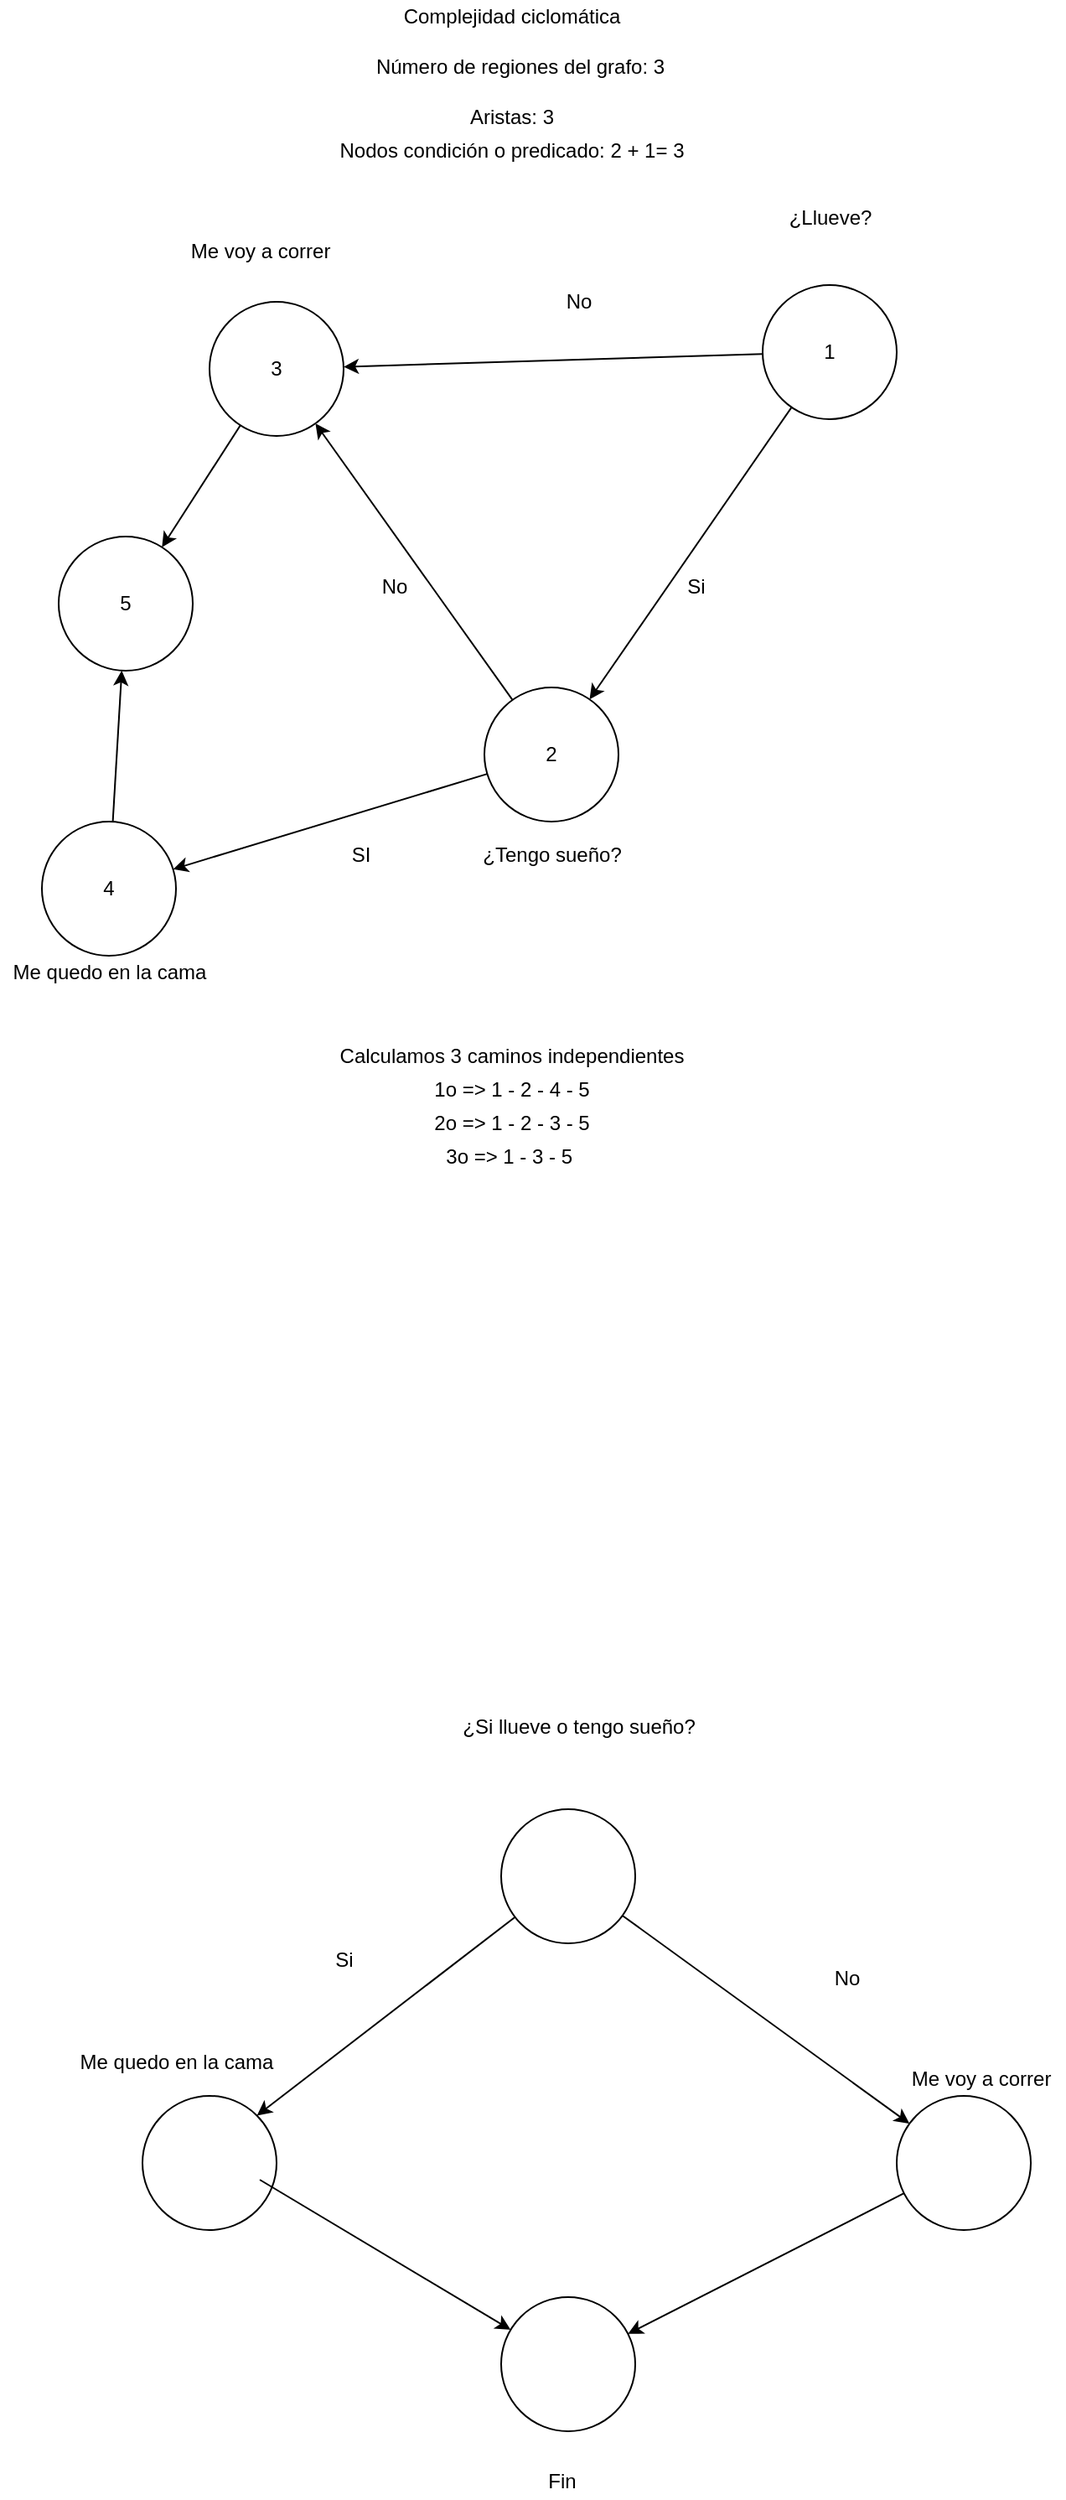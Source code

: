<mxfile version="17.4.1" type="device"><diagram id="JryL8hCJA5hgEnZxCiWO" name="Page-1"><mxGraphModel dx="1102" dy="614" grid="1" gridSize="10" guides="1" tooltips="1" connect="1" arrows="1" fold="1" page="1" pageScale="1" pageWidth="827" pageHeight="1169" math="0" shadow="0"><root><mxCell id="0"/><mxCell id="1" parent="0"/><mxCell id="53jeV2JgA2ZKUrop2aoV-1" value="2" style="ellipse;whiteSpace=wrap;html=1;aspect=fixed;" vertex="1" parent="1"><mxGeometry x="334" y="420" width="80" height="80" as="geometry"/></mxCell><mxCell id="53jeV2JgA2ZKUrop2aoV-2" value="1" style="ellipse;whiteSpace=wrap;html=1;aspect=fixed;" vertex="1" parent="1"><mxGeometry x="500" y="180" width="80" height="80" as="geometry"/></mxCell><mxCell id="53jeV2JgA2ZKUrop2aoV-3" value="3" style="ellipse;whiteSpace=wrap;html=1;aspect=fixed;" vertex="1" parent="1"><mxGeometry x="170" y="190" width="80" height="80" as="geometry"/></mxCell><mxCell id="53jeV2JgA2ZKUrop2aoV-5" value="¿Llueve?" style="text;html=1;align=center;verticalAlign=middle;resizable=0;points=[];autosize=1;strokeColor=none;fillColor=none;" vertex="1" parent="1"><mxGeometry x="510" y="130" width="60" height="20" as="geometry"/></mxCell><mxCell id="53jeV2JgA2ZKUrop2aoV-9" value="" style="endArrow=classic;html=1;rounded=0;" edge="1" parent="1" source="53jeV2JgA2ZKUrop2aoV-2" target="53jeV2JgA2ZKUrop2aoV-1"><mxGeometry width="50" height="50" relative="1" as="geometry"><mxPoint x="540" y="310" as="sourcePoint"/><mxPoint x="540" y="330.711" as="targetPoint"/></mxGeometry></mxCell><mxCell id="53jeV2JgA2ZKUrop2aoV-10" value="4" style="ellipse;whiteSpace=wrap;html=1;aspect=fixed;" vertex="1" parent="1"><mxGeometry x="70" y="500" width="80" height="80" as="geometry"/></mxCell><mxCell id="53jeV2JgA2ZKUrop2aoV-12" value="" style="endArrow=classic;html=1;rounded=0;" edge="1" parent="1" source="53jeV2JgA2ZKUrop2aoV-2" target="53jeV2JgA2ZKUrop2aoV-3"><mxGeometry width="50" height="50" relative="1" as="geometry"><mxPoint x="429.289" y="270" as="sourcePoint"/><mxPoint x="429.289" y="220" as="targetPoint"/></mxGeometry></mxCell><mxCell id="53jeV2JgA2ZKUrop2aoV-13" value="Si" style="text;html=1;align=center;verticalAlign=middle;resizable=0;points=[];autosize=1;strokeColor=none;fillColor=none;" vertex="1" parent="1"><mxGeometry x="445" y="350" width="30" height="20" as="geometry"/></mxCell><mxCell id="53jeV2JgA2ZKUrop2aoV-14" value="No" style="text;html=1;align=center;verticalAlign=middle;resizable=0;points=[];autosize=1;strokeColor=none;fillColor=none;" vertex="1" parent="1"><mxGeometry x="375" y="180" width="30" height="20" as="geometry"/></mxCell><mxCell id="53jeV2JgA2ZKUrop2aoV-15" value="¿Tengo sueño?" style="text;html=1;align=center;verticalAlign=middle;resizable=0;points=[];autosize=1;strokeColor=none;fillColor=none;" vertex="1" parent="1"><mxGeometry x="324" y="510" width="100" height="20" as="geometry"/></mxCell><mxCell id="53jeV2JgA2ZKUrop2aoV-19" value="" style="endArrow=classic;html=1;rounded=0;" edge="1" parent="1" source="53jeV2JgA2ZKUrop2aoV-1" target="53jeV2JgA2ZKUrop2aoV-10"><mxGeometry width="50" height="50" relative="1" as="geometry"><mxPoint x="263.289" y="510" as="sourcePoint"/><mxPoint x="263.289" y="460" as="targetPoint"/></mxGeometry></mxCell><mxCell id="53jeV2JgA2ZKUrop2aoV-20" value="" style="endArrow=classic;html=1;rounded=0;" edge="1" parent="1" source="53jeV2JgA2ZKUrop2aoV-1" target="53jeV2JgA2ZKUrop2aoV-3"><mxGeometry width="50" height="50" relative="1" as="geometry"><mxPoint x="374" y="399.289" as="sourcePoint"/><mxPoint x="374" y="349.289" as="targetPoint"/></mxGeometry></mxCell><mxCell id="53jeV2JgA2ZKUrop2aoV-22" value="No" style="text;html=1;align=center;verticalAlign=middle;resizable=0;points=[];autosize=1;strokeColor=none;fillColor=none;" vertex="1" parent="1"><mxGeometry x="265" y="350" width="30" height="20" as="geometry"/></mxCell><mxCell id="53jeV2JgA2ZKUrop2aoV-23" value="5" style="ellipse;whiteSpace=wrap;html=1;aspect=fixed;" vertex="1" parent="1"><mxGeometry x="80" y="330" width="80" height="80" as="geometry"/></mxCell><mxCell id="53jeV2JgA2ZKUrop2aoV-25" value="" style="endArrow=classic;html=1;rounded=0;" edge="1" parent="1" source="53jeV2JgA2ZKUrop2aoV-10" target="53jeV2JgA2ZKUrop2aoV-23"><mxGeometry width="50" height="50" relative="1" as="geometry"><mxPoint x="110" y="479.289" as="sourcePoint"/><mxPoint x="110" y="429.289" as="targetPoint"/></mxGeometry></mxCell><mxCell id="53jeV2JgA2ZKUrop2aoV-26" value="" style="endArrow=classic;html=1;rounded=0;" edge="1" parent="1" source="53jeV2JgA2ZKUrop2aoV-3" target="53jeV2JgA2ZKUrop2aoV-23"><mxGeometry width="50" height="50" relative="1" as="geometry"><mxPoint x="99.289" y="280" as="sourcePoint"/><mxPoint x="99.289" y="230" as="targetPoint"/></mxGeometry></mxCell><mxCell id="53jeV2JgA2ZKUrop2aoV-27" value="SI" style="text;html=1;align=center;verticalAlign=middle;resizable=0;points=[];autosize=1;strokeColor=none;fillColor=none;" vertex="1" parent="1"><mxGeometry x="245" y="510" width="30" height="20" as="geometry"/></mxCell><mxCell id="53jeV2JgA2ZKUrop2aoV-28" value="Me voy a correr" style="text;html=1;align=center;verticalAlign=middle;resizable=0;points=[];autosize=1;strokeColor=none;fillColor=none;" vertex="1" parent="1"><mxGeometry x="150" y="150" width="100" height="20" as="geometry"/></mxCell><mxCell id="53jeV2JgA2ZKUrop2aoV-29" value="Me quedo en la cama" style="text;html=1;align=center;verticalAlign=middle;resizable=0;points=[];autosize=1;strokeColor=none;fillColor=none;" vertex="1" parent="1"><mxGeometry x="45" y="580" width="130" height="20" as="geometry"/></mxCell><mxCell id="53jeV2JgA2ZKUrop2aoV-30" value="" style="ellipse;whiteSpace=wrap;html=1;aspect=fixed;" vertex="1" parent="1"><mxGeometry x="344" y="1089" width="80" height="80" as="geometry"/></mxCell><mxCell id="53jeV2JgA2ZKUrop2aoV-31" value="" style="ellipse;whiteSpace=wrap;html=1;aspect=fixed;" vertex="1" parent="1"><mxGeometry x="130" y="1260" width="80" height="80" as="geometry"/></mxCell><mxCell id="53jeV2JgA2ZKUrop2aoV-32" value="" style="ellipse;whiteSpace=wrap;html=1;aspect=fixed;" vertex="1" parent="1"><mxGeometry x="580" y="1260" width="80" height="80" as="geometry"/></mxCell><mxCell id="53jeV2JgA2ZKUrop2aoV-33" value="" style="ellipse;whiteSpace=wrap;html=1;aspect=fixed;" vertex="1" parent="1"><mxGeometry x="344" y="1380" width="80" height="80" as="geometry"/></mxCell><mxCell id="53jeV2JgA2ZKUrop2aoV-35" value="" style="curved=1;endArrow=classic;html=1;rounded=0;entryX=1;entryY=0;entryDx=0;entryDy=0;" edge="1" parent="1" source="53jeV2JgA2ZKUrop2aoV-30" target="53jeV2JgA2ZKUrop2aoV-31"><mxGeometry width="50" height="50" relative="1" as="geometry"><mxPoint x="273.289" y="1179" as="sourcePoint"/><mxPoint x="273.289" y="1129" as="targetPoint"/></mxGeometry></mxCell><mxCell id="53jeV2JgA2ZKUrop2aoV-36" value="" style="curved=1;endArrow=classic;html=1;rounded=0;" edge="1" parent="1" source="53jeV2JgA2ZKUrop2aoV-30" target="53jeV2JgA2ZKUrop2aoV-32"><mxGeometry width="50" height="50" relative="1" as="geometry"><mxPoint x="424" y="1179" as="sourcePoint"/><mxPoint x="494.711" y="1129" as="targetPoint"/></mxGeometry></mxCell><mxCell id="53jeV2JgA2ZKUrop2aoV-38" value="" style="endArrow=classic;html=1;rounded=0;" edge="1" parent="1" target="53jeV2JgA2ZKUrop2aoV-33"><mxGeometry width="50" height="50" relative="1" as="geometry"><mxPoint x="200" y="1310" as="sourcePoint"/><mxPoint x="440" y="1190" as="targetPoint"/><Array as="points"><mxPoint x="200" y="1310"/></Array></mxGeometry></mxCell><mxCell id="53jeV2JgA2ZKUrop2aoV-39" value="" style="endArrow=classic;html=1;rounded=0;" edge="1" parent="1" source="53jeV2JgA2ZKUrop2aoV-32" target="53jeV2JgA2ZKUrop2aoV-33"><mxGeometry width="50" height="50" relative="1" as="geometry"><mxPoint x="509.289" y="1350" as="sourcePoint"/><mxPoint x="509.289" y="1300" as="targetPoint"/></mxGeometry></mxCell><mxCell id="53jeV2JgA2ZKUrop2aoV-40" value="¿Si llueve o tengo sueño?" style="text;html=1;align=center;verticalAlign=middle;resizable=0;points=[];autosize=1;strokeColor=none;fillColor=none;" vertex="1" parent="1"><mxGeometry x="315" y="1030" width="150" height="20" as="geometry"/></mxCell><mxCell id="53jeV2JgA2ZKUrop2aoV-41" value="Si" style="text;html=1;align=center;verticalAlign=middle;resizable=0;points=[];autosize=1;strokeColor=none;fillColor=none;" vertex="1" parent="1"><mxGeometry x="235" y="1169" width="30" height="20" as="geometry"/></mxCell><mxCell id="53jeV2JgA2ZKUrop2aoV-42" value="No" style="text;html=1;align=center;verticalAlign=middle;resizable=0;points=[];autosize=1;strokeColor=none;fillColor=none;" vertex="1" parent="1"><mxGeometry x="535" y="1180" width="30" height="20" as="geometry"/></mxCell><mxCell id="53jeV2JgA2ZKUrop2aoV-43" value="Me quedo en la cama" style="text;html=1;align=center;verticalAlign=middle;resizable=0;points=[];autosize=1;strokeColor=none;fillColor=none;" vertex="1" parent="1"><mxGeometry x="85" y="1230" width="130" height="20" as="geometry"/></mxCell><mxCell id="53jeV2JgA2ZKUrop2aoV-44" value="Me voy a correr" style="text;html=1;align=center;verticalAlign=middle;resizable=0;points=[];autosize=1;strokeColor=none;fillColor=none;" vertex="1" parent="1"><mxGeometry x="580" y="1240" width="100" height="20" as="geometry"/></mxCell><mxCell id="53jeV2JgA2ZKUrop2aoV-45" value="Fin" style="text;html=1;align=center;verticalAlign=middle;resizable=0;points=[];autosize=1;strokeColor=none;fillColor=none;" vertex="1" parent="1"><mxGeometry x="365" y="1480" width="30" height="20" as="geometry"/></mxCell><mxCell id="53jeV2JgA2ZKUrop2aoV-46" value="Complejidad ciclomática" style="text;html=1;align=center;verticalAlign=middle;resizable=0;points=[];autosize=1;strokeColor=none;fillColor=none;" vertex="1" parent="1"><mxGeometry x="280" y="10" width="140" height="20" as="geometry"/></mxCell><mxCell id="53jeV2JgA2ZKUrop2aoV-47" value="&lt;blockquote style=&quot;margin: 0 0 0 40px ; border: none ; padding: 0px&quot;&gt;Número de regiones del grafo: 3&lt;/blockquote&gt;" style="text;html=1;align=center;verticalAlign=middle;resizable=0;points=[];autosize=1;strokeColor=none;fillColor=none;" vertex="1" parent="1"><mxGeometry x="220" y="40" width="230" height="20" as="geometry"/></mxCell><mxCell id="53jeV2JgA2ZKUrop2aoV-50" value="Aristas: 3&lt;br&gt;" style="text;html=1;align=center;verticalAlign=middle;resizable=0;points=[];autosize=1;strokeColor=none;fillColor=none;" vertex="1" parent="1"><mxGeometry x="315" y="70" width="70" height="20" as="geometry"/></mxCell><mxCell id="53jeV2JgA2ZKUrop2aoV-51" value="Nodos condición o predicado: 2 + 1= 3" style="text;html=1;align=center;verticalAlign=middle;resizable=0;points=[];autosize=1;strokeColor=none;fillColor=none;" vertex="1" parent="1"><mxGeometry x="240" y="90" width="220" height="20" as="geometry"/></mxCell><mxCell id="53jeV2JgA2ZKUrop2aoV-52" value="Calculamos 3 caminos independientes" style="text;html=1;align=center;verticalAlign=middle;resizable=0;points=[];autosize=1;strokeColor=none;fillColor=none;" vertex="1" parent="1"><mxGeometry x="240" y="630" width="220" height="20" as="geometry"/></mxCell><mxCell id="53jeV2JgA2ZKUrop2aoV-53" value="1o =&amp;gt; 1 - 2 - 4 - 5" style="text;html=1;align=center;verticalAlign=middle;resizable=0;points=[];autosize=1;strokeColor=none;fillColor=none;" vertex="1" parent="1"><mxGeometry x="295" y="650" width="110" height="20" as="geometry"/></mxCell><mxCell id="53jeV2JgA2ZKUrop2aoV-54" value="2o =&amp;gt; 1 - 2 - 3 - 5" style="text;html=1;align=center;verticalAlign=middle;resizable=0;points=[];autosize=1;strokeColor=none;fillColor=none;" vertex="1" parent="1"><mxGeometry x="295" y="670" width="110" height="20" as="geometry"/></mxCell><mxCell id="53jeV2JgA2ZKUrop2aoV-55" value="3o =&amp;gt; 1 - 3 - 5&amp;nbsp;" style="text;html=1;align=center;verticalAlign=middle;resizable=0;points=[];autosize=1;strokeColor=none;fillColor=none;" vertex="1" parent="1"><mxGeometry x="305" y="690" width="90" height="20" as="geometry"/></mxCell></root></mxGraphModel></diagram></mxfile>